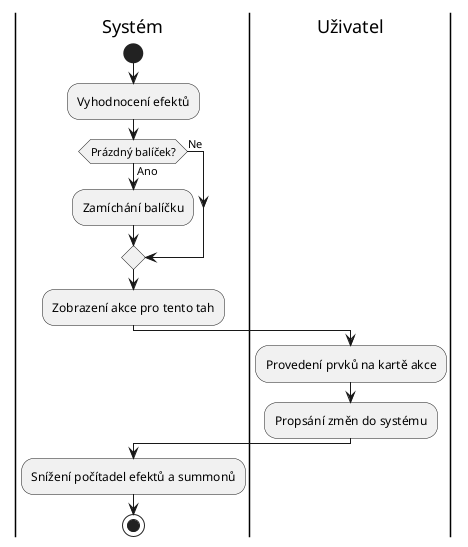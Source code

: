 @startuml enemyTurn
|Systém|
start

:Vyhodnocení efektů;
if (Prázdný balíček?) then (Ano)
  :Zamíchání balíčku;
else (Ne)
endif
:Zobrazení akce pro tento tah;

|Uživatel|
:Provedení prvků na kartě akce;
:Propsání změn do systému;

|Systém|
:Snížení počítadel efektů a summonů;

stop
@enduml